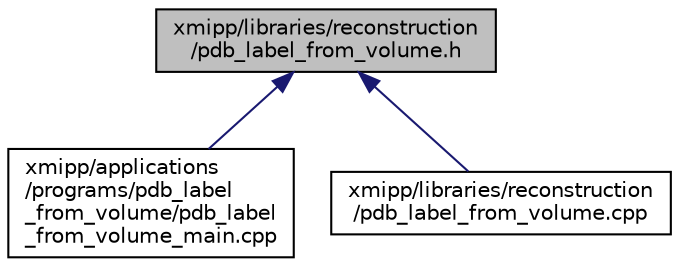 digraph "xmipp/libraries/reconstruction/pdb_label_from_volume.h"
{
  edge [fontname="Helvetica",fontsize="10",labelfontname="Helvetica",labelfontsize="10"];
  node [fontname="Helvetica",fontsize="10",shape=record];
  Node29 [label="xmipp/libraries/reconstruction\l/pdb_label_from_volume.h",height=0.2,width=0.4,color="black", fillcolor="grey75", style="filled", fontcolor="black"];
  Node29 -> Node30 [dir="back",color="midnightblue",fontsize="10",style="solid",fontname="Helvetica"];
  Node30 [label="xmipp/applications\l/programs/pdb_label\l_from_volume/pdb_label\l_from_volume_main.cpp",height=0.2,width=0.4,color="black", fillcolor="white", style="filled",URL="$pdb__label__from__volume__main_8cpp.html"];
  Node29 -> Node31 [dir="back",color="midnightblue",fontsize="10",style="solid",fontname="Helvetica"];
  Node31 [label="xmipp/libraries/reconstruction\l/pdb_label_from_volume.cpp",height=0.2,width=0.4,color="black", fillcolor="white", style="filled",URL="$pdb__label__from__volume_8cpp.html"];
}
